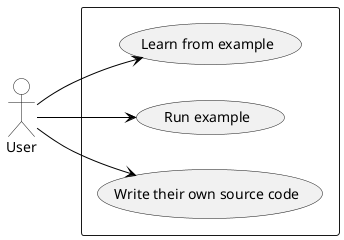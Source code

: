 @startuml use-cases-frontend

skinparam {
  ' linetype ortho
  monochrome true
  ArrowColor black
  backgroundColor transparent
  classBackgroundColor transparent
  ' style strictuml
  actorBackgroundColor transparent
  componentBackgroundColor transparent
}
left to right direction

:User: as user

rectangle {
  (Learn from example) as learn
  (Run example) as run
  (Write their own source code) as write
}

user --> learn
user --> run
user --> write

@enduml

